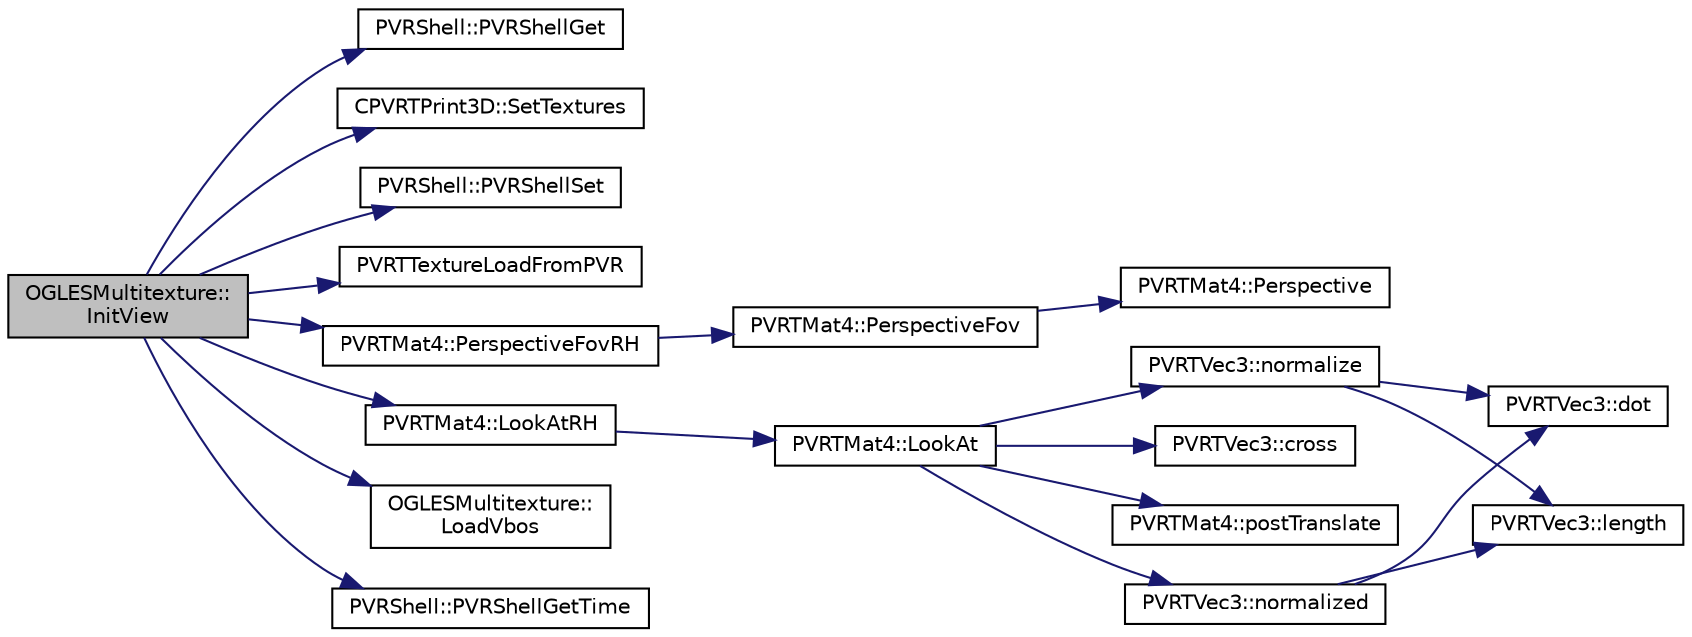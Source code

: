 digraph "OGLESMultitexture::InitView"
{
  edge [fontname="Helvetica",fontsize="10",labelfontname="Helvetica",labelfontsize="10"];
  node [fontname="Helvetica",fontsize="10",shape=record];
  rankdir="LR";
  Node1 [label="OGLESMultitexture::\lInitView",height=0.2,width=0.4,color="black", fillcolor="grey75", style="filled", fontcolor="black"];
  Node1 -> Node2 [color="midnightblue",fontsize="10",style="solid"];
  Node2 [label="PVRShell::PVRShellGet",height=0.2,width=0.4,color="black", fillcolor="white", style="filled",URL="$class_p_v_r_shell.html#ad58b00376cdae7a8aeea41fc17367bfd",tooltip="This function is used to get parameters from the PVRShell. It can be called from anywhere in the prog..."];
  Node1 -> Node3 [color="midnightblue",fontsize="10",style="solid"];
  Node3 [label="CPVRTPrint3D::SetTextures",height=0.2,width=0.4,color="black", fillcolor="white", style="filled",URL="$class_c_p_v_r_t_print3_d.html#a83a1fbe0a34d14a6a0d206b1e555dda7",tooltip="Initialization and texture upload of default font data. Should be called only once for a Print3D obje..."];
  Node1 -> Node4 [color="midnightblue",fontsize="10",style="solid"];
  Node4 [label="PVRShell::PVRShellSet",height=0.2,width=0.4,color="black", fillcolor="white", style="filled",URL="$class_p_v_r_shell.html#afe4052dde87d659948defdd63529eee6",tooltip="This function is used to pass preferences to the PVRShell. If used, this function must be called from..."];
  Node1 -> Node5 [color="midnightblue",fontsize="10",style="solid"];
  Node5 [label="PVRTTextureLoadFromPVR",height=0.2,width=0.4,color="black", fillcolor="white", style="filled",URL="$group___a_p_i___o_g_l_e_s.html#ga6eecac4c871ba7ccdd0ef4b057a7d596",tooltip="Allows textures to be stored in binary PVR files and loaded in. Can load parts of a mipmaped texture ..."];
  Node1 -> Node6 [color="midnightblue",fontsize="10",style="solid"];
  Node6 [label="PVRTMat4::PerspectiveFovRH",height=0.2,width=0.4,color="black", fillcolor="white", style="filled",URL="$struct_p_v_r_t_mat4.html#a614e5b42b69d123e1969e33ad8ae0e81",tooltip="Create a perspective matrix for a right hand coordinate system. "];
  Node6 -> Node7 [color="midnightblue",fontsize="10",style="solid"];
  Node7 [label="PVRTMat4::PerspectiveFov",height=0.2,width=0.4,color="black", fillcolor="white", style="filled",URL="$struct_p_v_r_t_mat4.html#a9e6ccece8c34673154a72f993d10529b",tooltip="Perspective calculation where field of view is used instead of near plane dimensions. "];
  Node7 -> Node8 [color="midnightblue",fontsize="10",style="solid"];
  Node8 [label="PVRTMat4::Perspective",height=0.2,width=0.4,color="black", fillcolor="white", style="filled",URL="$struct_p_v_r_t_mat4.html#af03e5074ed794e142237cd9452f0e054",tooltip="Create a perspective matrix. "];
  Node1 -> Node9 [color="midnightblue",fontsize="10",style="solid"];
  Node9 [label="PVRTMat4::LookAtRH",height=0.2,width=0.4,color="black", fillcolor="white", style="filled",URL="$struct_p_v_r_t_mat4.html#a2c91f861b78d38e0f9ea3c6728a0b03a",tooltip="Create a look-at view matrix for a right hand coordinate system. "];
  Node9 -> Node10 [color="midnightblue",fontsize="10",style="solid"];
  Node10 [label="PVRTMat4::LookAt",height=0.2,width=0.4,color="black", fillcolor="white", style="filled",URL="$struct_p_v_r_t_mat4.html#a499e05ac090b56a6c9478b254d68cab5",tooltip="Create a look-at view matrix. "];
  Node10 -> Node11 [color="midnightblue",fontsize="10",style="solid"];
  Node11 [label="PVRTVec3::normalize",height=0.2,width=0.4,color="black", fillcolor="white", style="filled",URL="$struct_p_v_r_t_vec3.html#a18fbcf5025ed7c64bb00ba27f94302a4",tooltip="normalizes the vector "];
  Node11 -> Node12 [color="midnightblue",fontsize="10",style="solid"];
  Node12 [label="PVRTVec3::dot",height=0.2,width=0.4,color="black", fillcolor="white", style="filled",URL="$struct_p_v_r_t_vec3.html#af9156c21175c3f3b04fb11295f336623",tooltip="calculate the scalar product of two PVRTVec3s "];
  Node11 -> Node13 [color="midnightblue",fontsize="10",style="solid"];
  Node13 [label="PVRTVec3::length",height=0.2,width=0.4,color="black", fillcolor="white", style="filled",URL="$struct_p_v_r_t_vec3.html#aa2c1f573d504ea9ebe52d112cfd91222",tooltip="calculates the magnitude of the vector "];
  Node10 -> Node14 [color="midnightblue",fontsize="10",style="solid"];
  Node14 [label="PVRTVec3::cross",height=0.2,width=0.4,color="black", fillcolor="white", style="filled",URL="$struct_p_v_r_t_vec3.html#ae5c0781b20ea9945ba92567e77782b92",tooltip="calculate the cross product of two PVRTVec3s "];
  Node10 -> Node15 [color="midnightblue",fontsize="10",style="solid"];
  Node15 [label="PVRTVec3::normalized",height=0.2,width=0.4,color="black", fillcolor="white", style="filled",URL="$struct_p_v_r_t_vec3.html#ac5c54e180c246587037d2f7fa2c4d12d",tooltip="returns a normalized vector of the same direction as this vector "];
  Node15 -> Node12 [color="midnightblue",fontsize="10",style="solid"];
  Node15 -> Node13 [color="midnightblue",fontsize="10",style="solid"];
  Node10 -> Node16 [color="midnightblue",fontsize="10",style="solid"];
  Node16 [label="PVRTMat4::postTranslate",height=0.2,width=0.4,color="black", fillcolor="white", style="filled",URL="$struct_p_v_r_t_mat4.html#a53a4cffcb0692d8c7d8bc180d8235a8d",tooltip="Alters the translation component of the transformation matrix. "];
  Node1 -> Node17 [color="midnightblue",fontsize="10",style="solid"];
  Node17 [label="OGLESMultitexture::\lLoadVbos",height=0.2,width=0.4,color="black", fillcolor="white", style="filled",URL="$class_o_g_l_e_s_multitexture.html#aaf50692d528594ec5f32f4cbfa09c676"];
  Node1 -> Node18 [color="midnightblue",fontsize="10",style="solid"];
  Node18 [label="PVRShell::PVRShellGetTime",height=0.2,width=0.4,color="black", fillcolor="white", style="filled",URL="$class_p_v_r_shell.html#a62b50b284b42c0f9e037855a14d64bfe",tooltip="The number itself should be considered meaningless; an application should use this function to determ..."];
}
